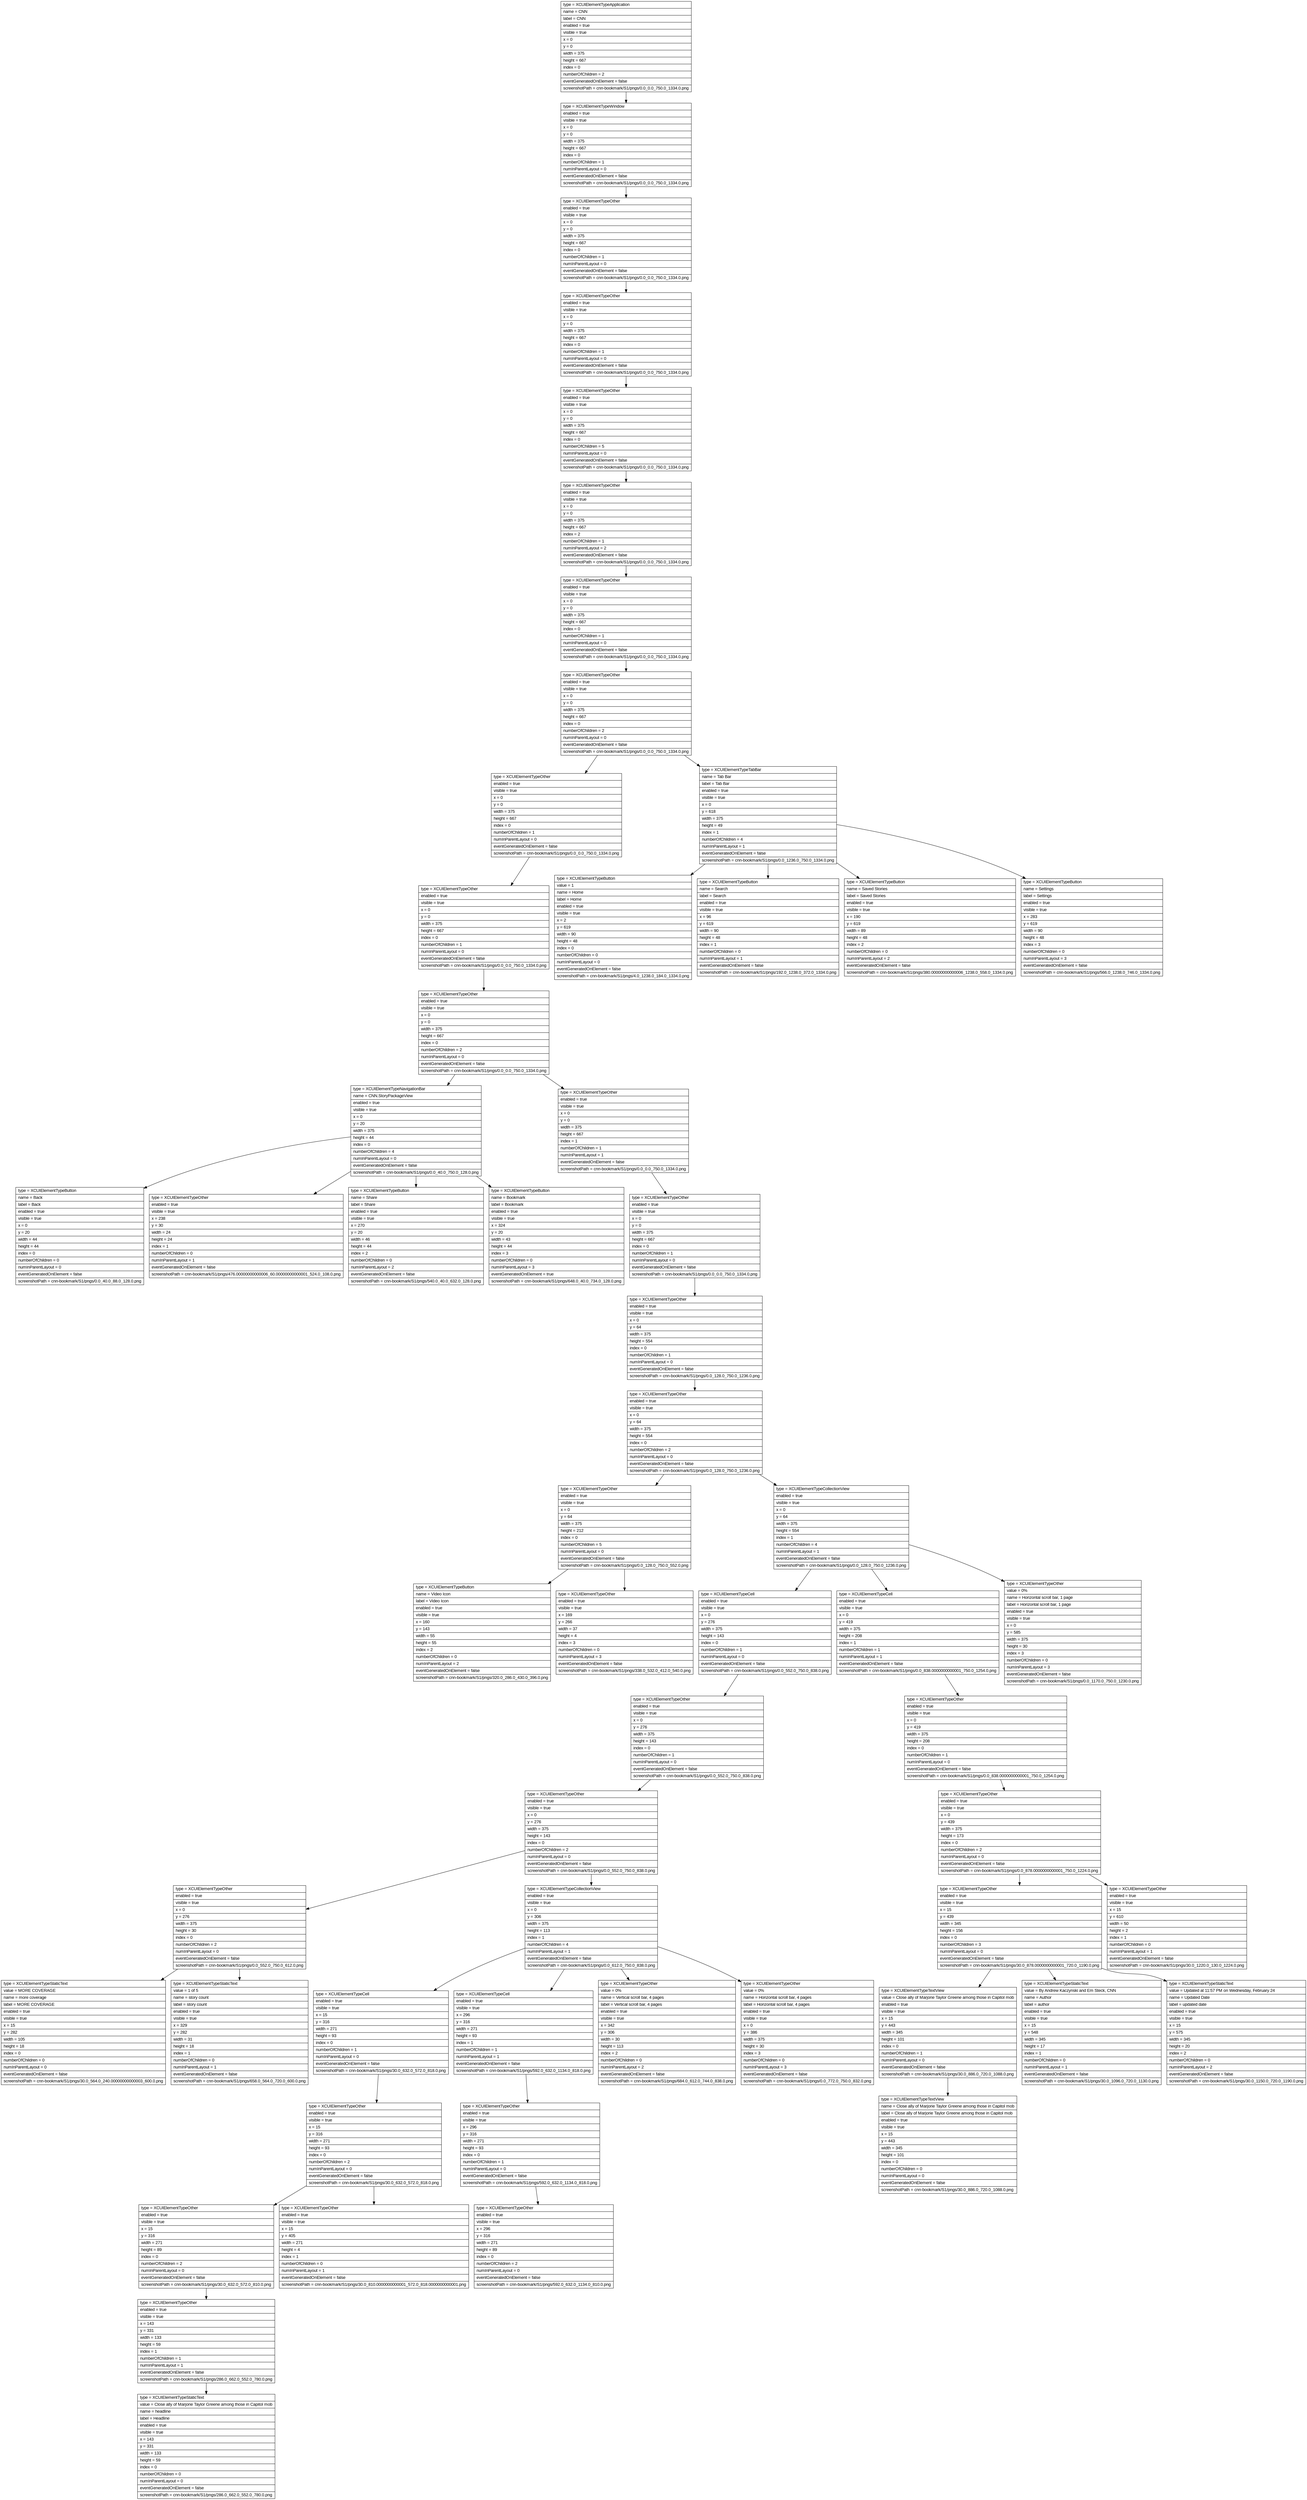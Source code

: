 digraph Layout {

	node [shape=record fontname=Arial];

	0	[label="{type = XCUIElementTypeApplication\l|name = CNN\l|label = CNN\l|enabled = true\l|visible = true\l|x = 0\l|y = 0\l|width = 375\l|height = 667\l|index = 0\l|numberOfChildren = 2\l|eventGeneratedOnElement = false \l|screenshotPath = cnn-bookmark/S1/pngs/0.0_0.0_750.0_1334.0.png\l}"]
	1	[label="{type = XCUIElementTypeWindow\l|enabled = true\l|visible = true\l|x = 0\l|y = 0\l|width = 375\l|height = 667\l|index = 0\l|numberOfChildren = 1\l|numInParentLayout = 0\l|eventGeneratedOnElement = false \l|screenshotPath = cnn-bookmark/S1/pngs/0.0_0.0_750.0_1334.0.png\l}"]
	2	[label="{type = XCUIElementTypeOther\l|enabled = true\l|visible = true\l|x = 0\l|y = 0\l|width = 375\l|height = 667\l|index = 0\l|numberOfChildren = 1\l|numInParentLayout = 0\l|eventGeneratedOnElement = false \l|screenshotPath = cnn-bookmark/S1/pngs/0.0_0.0_750.0_1334.0.png\l}"]
	3	[label="{type = XCUIElementTypeOther\l|enabled = true\l|visible = true\l|x = 0\l|y = 0\l|width = 375\l|height = 667\l|index = 0\l|numberOfChildren = 1\l|numInParentLayout = 0\l|eventGeneratedOnElement = false \l|screenshotPath = cnn-bookmark/S1/pngs/0.0_0.0_750.0_1334.0.png\l}"]
	4	[label="{type = XCUIElementTypeOther\l|enabled = true\l|visible = true\l|x = 0\l|y = 0\l|width = 375\l|height = 667\l|index = 0\l|numberOfChildren = 5\l|numInParentLayout = 0\l|eventGeneratedOnElement = false \l|screenshotPath = cnn-bookmark/S1/pngs/0.0_0.0_750.0_1334.0.png\l}"]
	5	[label="{type = XCUIElementTypeOther\l|enabled = true\l|visible = true\l|x = 0\l|y = 0\l|width = 375\l|height = 667\l|index = 2\l|numberOfChildren = 1\l|numInParentLayout = 2\l|eventGeneratedOnElement = false \l|screenshotPath = cnn-bookmark/S1/pngs/0.0_0.0_750.0_1334.0.png\l}"]
	6	[label="{type = XCUIElementTypeOther\l|enabled = true\l|visible = true\l|x = 0\l|y = 0\l|width = 375\l|height = 667\l|index = 0\l|numberOfChildren = 1\l|numInParentLayout = 0\l|eventGeneratedOnElement = false \l|screenshotPath = cnn-bookmark/S1/pngs/0.0_0.0_750.0_1334.0.png\l}"]
	7	[label="{type = XCUIElementTypeOther\l|enabled = true\l|visible = true\l|x = 0\l|y = 0\l|width = 375\l|height = 667\l|index = 0\l|numberOfChildren = 2\l|numInParentLayout = 0\l|eventGeneratedOnElement = false \l|screenshotPath = cnn-bookmark/S1/pngs/0.0_0.0_750.0_1334.0.png\l}"]
	8	[label="{type = XCUIElementTypeOther\l|enabled = true\l|visible = true\l|x = 0\l|y = 0\l|width = 375\l|height = 667\l|index = 0\l|numberOfChildren = 1\l|numInParentLayout = 0\l|eventGeneratedOnElement = false \l|screenshotPath = cnn-bookmark/S1/pngs/0.0_0.0_750.0_1334.0.png\l}"]
	9	[label="{type = XCUIElementTypeTabBar\l|name = Tab Bar\l|label = Tab Bar\l|enabled = true\l|visible = true\l|x = 0\l|y = 618\l|width = 375\l|height = 49\l|index = 1\l|numberOfChildren = 4\l|numInParentLayout = 1\l|eventGeneratedOnElement = false \l|screenshotPath = cnn-bookmark/S1/pngs/0.0_1236.0_750.0_1334.0.png\l}"]
	10	[label="{type = XCUIElementTypeOther\l|enabled = true\l|visible = true\l|x = 0\l|y = 0\l|width = 375\l|height = 667\l|index = 0\l|numberOfChildren = 1\l|numInParentLayout = 0\l|eventGeneratedOnElement = false \l|screenshotPath = cnn-bookmark/S1/pngs/0.0_0.0_750.0_1334.0.png\l}"]
	11	[label="{type = XCUIElementTypeButton\l|value = 1\l|name = Home\l|label = Home\l|enabled = true\l|visible = true\l|x = 2\l|y = 619\l|width = 90\l|height = 48\l|index = 0\l|numberOfChildren = 0\l|numInParentLayout = 0\l|eventGeneratedOnElement = false \l|screenshotPath = cnn-bookmark/S1/pngs/4.0_1238.0_184.0_1334.0.png\l}"]
	12	[label="{type = XCUIElementTypeButton\l|name = Search\l|label = Search\l|enabled = true\l|visible = true\l|x = 96\l|y = 619\l|width = 90\l|height = 48\l|index = 1\l|numberOfChildren = 0\l|numInParentLayout = 1\l|eventGeneratedOnElement = false \l|screenshotPath = cnn-bookmark/S1/pngs/192.0_1238.0_372.0_1334.0.png\l}"]
	13	[label="{type = XCUIElementTypeButton\l|name = Saved Stories\l|label = Saved Stories\l|enabled = true\l|visible = true\l|x = 190\l|y = 619\l|width = 89\l|height = 48\l|index = 2\l|numberOfChildren = 0\l|numInParentLayout = 2\l|eventGeneratedOnElement = false \l|screenshotPath = cnn-bookmark/S1/pngs/380.00000000000006_1238.0_558.0_1334.0.png\l}"]
	14	[label="{type = XCUIElementTypeButton\l|name = Settings\l|label = Settings\l|enabled = true\l|visible = true\l|x = 283\l|y = 619\l|width = 90\l|height = 48\l|index = 3\l|numberOfChildren = 0\l|numInParentLayout = 3\l|eventGeneratedOnElement = false \l|screenshotPath = cnn-bookmark/S1/pngs/566.0_1238.0_746.0_1334.0.png\l}"]
	15	[label="{type = XCUIElementTypeOther\l|enabled = true\l|visible = true\l|x = 0\l|y = 0\l|width = 375\l|height = 667\l|index = 0\l|numberOfChildren = 2\l|numInParentLayout = 0\l|eventGeneratedOnElement = false \l|screenshotPath = cnn-bookmark/S1/pngs/0.0_0.0_750.0_1334.0.png\l}"]
	16	[label="{type = XCUIElementTypeNavigationBar\l|name = CNN.StoryPackageView\l|enabled = true\l|visible = true\l|x = 0\l|y = 20\l|width = 375\l|height = 44\l|index = 0\l|numberOfChildren = 4\l|numInParentLayout = 0\l|eventGeneratedOnElement = false \l|screenshotPath = cnn-bookmark/S1/pngs/0.0_40.0_750.0_128.0.png\l}"]
	17	[label="{type = XCUIElementTypeOther\l|enabled = true\l|visible = true\l|x = 0\l|y = 0\l|width = 375\l|height = 667\l|index = 1\l|numberOfChildren = 1\l|numInParentLayout = 1\l|eventGeneratedOnElement = false \l|screenshotPath = cnn-bookmark/S1/pngs/0.0_0.0_750.0_1334.0.png\l}"]
	18	[label="{type = XCUIElementTypeButton\l|name = Back\l|label = Back\l|enabled = true\l|visible = true\l|x = 0\l|y = 20\l|width = 44\l|height = 44\l|index = 0\l|numberOfChildren = 0\l|numInParentLayout = 0\l|eventGeneratedOnElement = false \l|screenshotPath = cnn-bookmark/S1/pngs/0.0_40.0_88.0_128.0.png\l}"]
	19	[label="{type = XCUIElementTypeOther\l|enabled = true\l|visible = true\l|x = 238\l|y = 30\l|width = 24\l|height = 24\l|index = 1\l|numberOfChildren = 0\l|numInParentLayout = 1\l|eventGeneratedOnElement = false \l|screenshotPath = cnn-bookmark/S1/pngs/476.00000000000006_60.00000000000001_524.0_108.0.png\l}"]
	20	[label="{type = XCUIElementTypeButton\l|name = Share\l|label = Share\l|enabled = true\l|visible = true\l|x = 270\l|y = 20\l|width = 46\l|height = 44\l|index = 2\l|numberOfChildren = 0\l|numInParentLayout = 2\l|eventGeneratedOnElement = false \l|screenshotPath = cnn-bookmark/S1/pngs/540.0_40.0_632.0_128.0.png\l}"]
	21	[label="{type = XCUIElementTypeButton\l|name = Bookmark\l|label = Bookmark\l|enabled = true\l|visible = true\l|x = 324\l|y = 20\l|width = 43\l|height = 44\l|index = 3\l|numberOfChildren = 0\l|numInParentLayout = 3\l|eventGeneratedOnElement = true \l|screenshotPath = cnn-bookmark/S1/pngs/648.0_40.0_734.0_128.0.png\l}"]
	22	[label="{type = XCUIElementTypeOther\l|enabled = true\l|visible = true\l|x = 0\l|y = 0\l|width = 375\l|height = 667\l|index = 0\l|numberOfChildren = 1\l|numInParentLayout = 0\l|eventGeneratedOnElement = false \l|screenshotPath = cnn-bookmark/S1/pngs/0.0_0.0_750.0_1334.0.png\l}"]
	23	[label="{type = XCUIElementTypeOther\l|enabled = true\l|visible = true\l|x = 0\l|y = 64\l|width = 375\l|height = 554\l|index = 0\l|numberOfChildren = 1\l|numInParentLayout = 0\l|eventGeneratedOnElement = false \l|screenshotPath = cnn-bookmark/S1/pngs/0.0_128.0_750.0_1236.0.png\l}"]
	24	[label="{type = XCUIElementTypeOther\l|enabled = true\l|visible = true\l|x = 0\l|y = 64\l|width = 375\l|height = 554\l|index = 0\l|numberOfChildren = 2\l|numInParentLayout = 0\l|eventGeneratedOnElement = false \l|screenshotPath = cnn-bookmark/S1/pngs/0.0_128.0_750.0_1236.0.png\l}"]
	25	[label="{type = XCUIElementTypeOther\l|enabled = true\l|visible = true\l|x = 0\l|y = 64\l|width = 375\l|height = 212\l|index = 0\l|numberOfChildren = 5\l|numInParentLayout = 0\l|eventGeneratedOnElement = false \l|screenshotPath = cnn-bookmark/S1/pngs/0.0_128.0_750.0_552.0.png\l}"]
	26	[label="{type = XCUIElementTypeCollectionView\l|enabled = true\l|visible = true\l|x = 0\l|y = 64\l|width = 375\l|height = 554\l|index = 1\l|numberOfChildren = 4\l|numInParentLayout = 1\l|eventGeneratedOnElement = false \l|screenshotPath = cnn-bookmark/S1/pngs/0.0_128.0_750.0_1236.0.png\l}"]
	27	[label="{type = XCUIElementTypeButton\l|name = Video Icon\l|label = Video Icon\l|enabled = true\l|visible = true\l|x = 160\l|y = 143\l|width = 55\l|height = 55\l|index = 2\l|numberOfChildren = 0\l|numInParentLayout = 2\l|eventGeneratedOnElement = false \l|screenshotPath = cnn-bookmark/S1/pngs/320.0_286.0_430.0_396.0.png\l}"]
	28	[label="{type = XCUIElementTypeOther\l|enabled = true\l|visible = true\l|x = 169\l|y = 266\l|width = 37\l|height = 4\l|index = 3\l|numberOfChildren = 0\l|numInParentLayout = 3\l|eventGeneratedOnElement = false \l|screenshotPath = cnn-bookmark/S1/pngs/338.0_532.0_412.0_540.0.png\l}"]
	29	[label="{type = XCUIElementTypeCell\l|enabled = true\l|visible = true\l|x = 0\l|y = 276\l|width = 375\l|height = 143\l|index = 0\l|numberOfChildren = 1\l|numInParentLayout = 0\l|eventGeneratedOnElement = false \l|screenshotPath = cnn-bookmark/S1/pngs/0.0_552.0_750.0_838.0.png\l}"]
	30	[label="{type = XCUIElementTypeCell\l|enabled = true\l|visible = true\l|x = 0\l|y = 419\l|width = 375\l|height = 208\l|index = 1\l|numberOfChildren = 1\l|numInParentLayout = 1\l|eventGeneratedOnElement = false \l|screenshotPath = cnn-bookmark/S1/pngs/0.0_838.0000000000001_750.0_1254.0.png\l}"]
	31	[label="{type = XCUIElementTypeOther\l|value = 0%\l|name = Horizontal scroll bar, 1 page\l|label = Horizontal scroll bar, 1 page\l|enabled = true\l|visible = true\l|x = 0\l|y = 585\l|width = 375\l|height = 30\l|index = 3\l|numberOfChildren = 0\l|numInParentLayout = 3\l|eventGeneratedOnElement = false \l|screenshotPath = cnn-bookmark/S1/pngs/0.0_1170.0_750.0_1230.0.png\l}"]
	32	[label="{type = XCUIElementTypeOther\l|enabled = true\l|visible = true\l|x = 0\l|y = 276\l|width = 375\l|height = 143\l|index = 0\l|numberOfChildren = 1\l|numInParentLayout = 0\l|eventGeneratedOnElement = false \l|screenshotPath = cnn-bookmark/S1/pngs/0.0_552.0_750.0_838.0.png\l}"]
	33	[label="{type = XCUIElementTypeOther\l|enabled = true\l|visible = true\l|x = 0\l|y = 419\l|width = 375\l|height = 208\l|index = 0\l|numberOfChildren = 1\l|numInParentLayout = 0\l|eventGeneratedOnElement = false \l|screenshotPath = cnn-bookmark/S1/pngs/0.0_838.0000000000001_750.0_1254.0.png\l}"]
	34	[label="{type = XCUIElementTypeOther\l|enabled = true\l|visible = true\l|x = 0\l|y = 276\l|width = 375\l|height = 143\l|index = 0\l|numberOfChildren = 2\l|numInParentLayout = 0\l|eventGeneratedOnElement = false \l|screenshotPath = cnn-bookmark/S1/pngs/0.0_552.0_750.0_838.0.png\l}"]
	35	[label="{type = XCUIElementTypeOther\l|enabled = true\l|visible = true\l|x = 0\l|y = 439\l|width = 375\l|height = 173\l|index = 0\l|numberOfChildren = 2\l|numInParentLayout = 0\l|eventGeneratedOnElement = false \l|screenshotPath = cnn-bookmark/S1/pngs/0.0_878.0000000000001_750.0_1224.0.png\l}"]
	36	[label="{type = XCUIElementTypeOther\l|enabled = true\l|visible = true\l|x = 0\l|y = 276\l|width = 375\l|height = 30\l|index = 0\l|numberOfChildren = 2\l|numInParentLayout = 0\l|eventGeneratedOnElement = false \l|screenshotPath = cnn-bookmark/S1/pngs/0.0_552.0_750.0_612.0.png\l}"]
	37	[label="{type = XCUIElementTypeCollectionView\l|enabled = true\l|visible = true\l|x = 0\l|y = 306\l|width = 375\l|height = 113\l|index = 1\l|numberOfChildren = 4\l|numInParentLayout = 1\l|eventGeneratedOnElement = false \l|screenshotPath = cnn-bookmark/S1/pngs/0.0_612.0_750.0_838.0.png\l}"]
	38	[label="{type = XCUIElementTypeOther\l|enabled = true\l|visible = true\l|x = 15\l|y = 439\l|width = 345\l|height = 156\l|index = 0\l|numberOfChildren = 3\l|numInParentLayout = 0\l|eventGeneratedOnElement = false \l|screenshotPath = cnn-bookmark/S1/pngs/30.0_878.0000000000001_720.0_1190.0.png\l}"]
	39	[label="{type = XCUIElementTypeOther\l|enabled = true\l|visible = true\l|x = 15\l|y = 610\l|width = 50\l|height = 2\l|index = 1\l|numberOfChildren = 0\l|numInParentLayout = 1\l|eventGeneratedOnElement = false \l|screenshotPath = cnn-bookmark/S1/pngs/30.0_1220.0_130.0_1224.0.png\l}"]
	40	[label="{type = XCUIElementTypeStaticText\l|value = MORE COVERAGE\l|name = more coverage\l|label = MORE COVERAGE\l|enabled = true\l|visible = true\l|x = 15\l|y = 282\l|width = 105\l|height = 18\l|index = 0\l|numberOfChildren = 0\l|numInParentLayout = 0\l|eventGeneratedOnElement = false \l|screenshotPath = cnn-bookmark/S1/pngs/30.0_564.0_240.00000000000003_600.0.png\l}"]
	41	[label="{type = XCUIElementTypeStaticText\l|value = 1 of 5\l|name = story count\l|label = story count\l|enabled = true\l|visible = true\l|x = 329\l|y = 282\l|width = 31\l|height = 18\l|index = 1\l|numberOfChildren = 0\l|numInParentLayout = 1\l|eventGeneratedOnElement = false \l|screenshotPath = cnn-bookmark/S1/pngs/658.0_564.0_720.0_600.0.png\l}"]
	42	[label="{type = XCUIElementTypeCell\l|enabled = true\l|visible = true\l|x = 15\l|y = 316\l|width = 271\l|height = 93\l|index = 0\l|numberOfChildren = 1\l|numInParentLayout = 0\l|eventGeneratedOnElement = false \l|screenshotPath = cnn-bookmark/S1/pngs/30.0_632.0_572.0_818.0.png\l}"]
	43	[label="{type = XCUIElementTypeCell\l|enabled = true\l|visible = true\l|x = 296\l|y = 316\l|width = 271\l|height = 93\l|index = 1\l|numberOfChildren = 1\l|numInParentLayout = 1\l|eventGeneratedOnElement = false \l|screenshotPath = cnn-bookmark/S1/pngs/592.0_632.0_1134.0_818.0.png\l}"]
	44	[label="{type = XCUIElementTypeOther\l|value = 0%\l|name = Vertical scroll bar, 4 pages\l|label = Vertical scroll bar, 4 pages\l|enabled = true\l|visible = true\l|x = 342\l|y = 306\l|width = 30\l|height = 113\l|index = 2\l|numberOfChildren = 0\l|numInParentLayout = 2\l|eventGeneratedOnElement = false \l|screenshotPath = cnn-bookmark/S1/pngs/684.0_612.0_744.0_838.0.png\l}"]
	45	[label="{type = XCUIElementTypeOther\l|value = 0%\l|name = Horizontal scroll bar, 4 pages\l|label = Horizontal scroll bar, 4 pages\l|enabled = true\l|visible = true\l|x = 0\l|y = 386\l|width = 375\l|height = 30\l|index = 3\l|numberOfChildren = 0\l|numInParentLayout = 3\l|eventGeneratedOnElement = false \l|screenshotPath = cnn-bookmark/S1/pngs/0.0_772.0_750.0_832.0.png\l}"]
	46	[label="{type = XCUIElementTypeTextView\l|value = Close ally of Marjorie Taylor Greene among those in Capitol mob\l|enabled = true\l|visible = true\l|x = 15\l|y = 443\l|width = 345\l|height = 101\l|index = 0\l|numberOfChildren = 1\l|numInParentLayout = 0\l|eventGeneratedOnElement = false \l|screenshotPath = cnn-bookmark/S1/pngs/30.0_886.0_720.0_1088.0.png\l}"]
	47	[label="{type = XCUIElementTypeStaticText\l|value = By Andrew Kaczynski and Em Steck, CNN\l|name = Author\l|label = author\l|enabled = true\l|visible = true\l|x = 15\l|y = 548\l|width = 345\l|height = 17\l|index = 1\l|numberOfChildren = 0\l|numInParentLayout = 1\l|eventGeneratedOnElement = false \l|screenshotPath = cnn-bookmark/S1/pngs/30.0_1096.0_720.0_1130.0.png\l}"]
	48	[label="{type = XCUIElementTypeStaticText\l|value = Updated at 11:57 PM on Wednesday, February 24\l|name = Updated Date\l|label = updated date\l|enabled = true\l|visible = true\l|x = 15\l|y = 575\l|width = 345\l|height = 20\l|index = 2\l|numberOfChildren = 0\l|numInParentLayout = 2\l|eventGeneratedOnElement = false \l|screenshotPath = cnn-bookmark/S1/pngs/30.0_1150.0_720.0_1190.0.png\l}"]
	49	[label="{type = XCUIElementTypeOther\l|enabled = true\l|visible = true\l|x = 15\l|y = 316\l|width = 271\l|height = 93\l|index = 0\l|numberOfChildren = 2\l|numInParentLayout = 0\l|eventGeneratedOnElement = false \l|screenshotPath = cnn-bookmark/S1/pngs/30.0_632.0_572.0_818.0.png\l}"]
	50	[label="{type = XCUIElementTypeOther\l|enabled = true\l|visible = true\l|x = 296\l|y = 316\l|width = 271\l|height = 93\l|index = 0\l|numberOfChildren = 1\l|numInParentLayout = 0\l|eventGeneratedOnElement = false \l|screenshotPath = cnn-bookmark/S1/pngs/592.0_632.0_1134.0_818.0.png\l}"]
	51	[label="{type = XCUIElementTypeTextView\l|name = Close ally of Marjorie Taylor Greene among those in Capitol mob\l|label = Close ally of Marjorie Taylor Greene among those in Capitol mob\l|enabled = true\l|visible = true\l|x = 15\l|y = 443\l|width = 345\l|height = 101\l|index = 0\l|numberOfChildren = 0\l|numInParentLayout = 0\l|eventGeneratedOnElement = false \l|screenshotPath = cnn-bookmark/S1/pngs/30.0_886.0_720.0_1088.0.png\l}"]
	52	[label="{type = XCUIElementTypeOther\l|enabled = true\l|visible = true\l|x = 15\l|y = 316\l|width = 271\l|height = 89\l|index = 0\l|numberOfChildren = 2\l|numInParentLayout = 0\l|eventGeneratedOnElement = false \l|screenshotPath = cnn-bookmark/S1/pngs/30.0_632.0_572.0_810.0.png\l}"]
	53	[label="{type = XCUIElementTypeOther\l|enabled = true\l|visible = true\l|x = 15\l|y = 405\l|width = 271\l|height = 4\l|index = 1\l|numberOfChildren = 0\l|numInParentLayout = 1\l|eventGeneratedOnElement = false \l|screenshotPath = cnn-bookmark/S1/pngs/30.0_810.0000000000001_572.0_818.0000000000001.png\l}"]
	54	[label="{type = XCUIElementTypeOther\l|enabled = true\l|visible = true\l|x = 296\l|y = 316\l|width = 271\l|height = 89\l|index = 0\l|numberOfChildren = 2\l|numInParentLayout = 0\l|eventGeneratedOnElement = false \l|screenshotPath = cnn-bookmark/S1/pngs/592.0_632.0_1134.0_810.0.png\l}"]
	55	[label="{type = XCUIElementTypeOther\l|enabled = true\l|visible = true\l|x = 143\l|y = 331\l|width = 133\l|height = 59\l|index = 1\l|numberOfChildren = 1\l|numInParentLayout = 1\l|eventGeneratedOnElement = false \l|screenshotPath = cnn-bookmark/S1/pngs/286.0_662.0_552.0_780.0.png\l}"]
	56	[label="{type = XCUIElementTypeStaticText\l|value = Close ally of Marjorie Taylor Greene among those in Capitol mob\l|name = headline\l|label = Headline\l|enabled = true\l|visible = true\l|x = 143\l|y = 331\l|width = 133\l|height = 59\l|index = 0\l|numberOfChildren = 0\l|numInParentLayout = 0\l|eventGeneratedOnElement = false \l|screenshotPath = cnn-bookmark/S1/pngs/286.0_662.0_552.0_780.0.png\l}"]


	0 -> 1
	1 -> 2
	2 -> 3
	3 -> 4
	4 -> 5
	5 -> 6
	6 -> 7
	7 -> 8
	7 -> 9
	8 -> 10
	9 -> 11
	9 -> 12
	9 -> 13
	9 -> 14
	10 -> 15
	15 -> 16
	15 -> 17
	16 -> 18
	16 -> 19
	16 -> 20
	16 -> 21
	17 -> 22
	22 -> 23
	23 -> 24
	24 -> 25
	24 -> 26
	25 -> 27
	25 -> 28
	26 -> 29
	26 -> 30
	26 -> 31
	29 -> 32
	30 -> 33
	32 -> 34
	33 -> 35
	34 -> 36
	34 -> 37
	35 -> 38
	35 -> 39
	36 -> 40
	36 -> 41
	37 -> 42
	37 -> 43
	37 -> 44
	37 -> 45
	38 -> 46
	38 -> 47
	38 -> 48
	42 -> 49
	43 -> 50
	46 -> 51
	49 -> 52
	49 -> 53
	50 -> 54
	52 -> 55
	55 -> 56


}